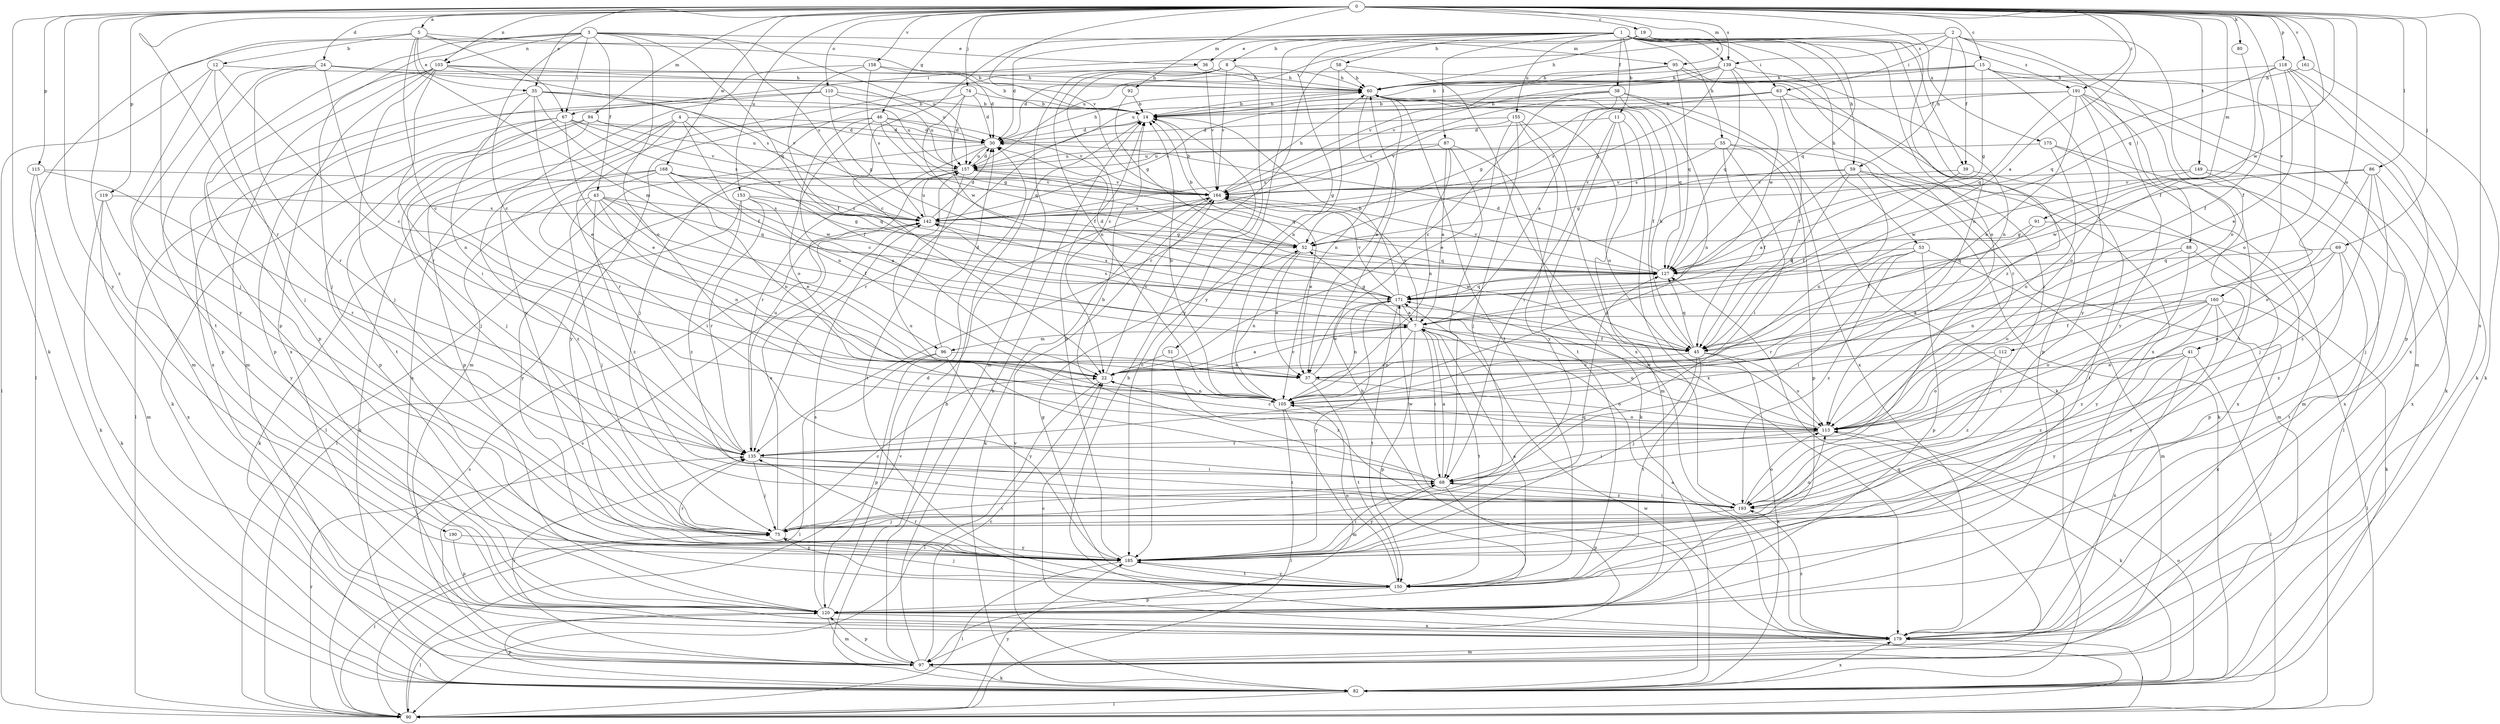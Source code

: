 strict digraph  {
0;
1;
2;
3;
4;
5;
7;
8;
11;
12;
14;
15;
19;
22;
24;
30;
35;
36;
37;
38;
39;
41;
43;
45;
46;
51;
52;
53;
55;
58;
59;
60;
63;
67;
68;
69;
74;
75;
80;
82;
86;
87;
88;
90;
91;
92;
94;
95;
96;
97;
103;
105;
110;
112;
113;
115;
118;
119;
120;
127;
135;
139;
142;
149;
150;
153;
155;
157;
158;
160;
161;
164;
168;
171;
175;
179;
185;
190;
191;
193;
0 -> 5  [label=a];
0 -> 7  [label=a];
0 -> 15  [label=c];
0 -> 19  [label=c];
0 -> 24  [label=d];
0 -> 35  [label=e];
0 -> 46  [label=g];
0 -> 69  [label=j];
0 -> 74  [label=j];
0 -> 80  [label=k];
0 -> 82  [label=k];
0 -> 86  [label=l];
0 -> 91  [label=m];
0 -> 92  [label=m];
0 -> 94  [label=m];
0 -> 95  [label=m];
0 -> 103  [label=n];
0 -> 110  [label=o];
0 -> 112  [label=o];
0 -> 115  [label=p];
0 -> 118  [label=p];
0 -> 119  [label=p];
0 -> 127  [label=q];
0 -> 135  [label=r];
0 -> 139  [label=s];
0 -> 149  [label=t];
0 -> 153  [label=u];
0 -> 158  [label=v];
0 -> 160  [label=v];
0 -> 161  [label=v];
0 -> 164  [label=v];
0 -> 168  [label=w];
0 -> 171  [label=w];
0 -> 175  [label=x];
0 -> 179  [label=x];
0 -> 185  [label=y];
0 -> 190  [label=z];
0 -> 191  [label=z];
1 -> 8  [label=b];
1 -> 11  [label=b];
1 -> 22  [label=c];
1 -> 30  [label=d];
1 -> 38  [label=f];
1 -> 39  [label=f];
1 -> 51  [label=g];
1 -> 53  [label=h];
1 -> 55  [label=h];
1 -> 58  [label=h];
1 -> 59  [label=h];
1 -> 63  [label=i];
1 -> 87  [label=l];
1 -> 113  [label=o];
1 -> 139  [label=s];
1 -> 155  [label=u];
1 -> 185  [label=y];
1 -> 191  [label=z];
1 -> 193  [label=z];
2 -> 39  [label=f];
2 -> 41  [label=f];
2 -> 59  [label=h];
2 -> 63  [label=i];
2 -> 67  [label=i];
2 -> 88  [label=l];
2 -> 113  [label=o];
2 -> 139  [label=s];
3 -> 22  [label=c];
3 -> 43  [label=f];
3 -> 67  [label=i];
3 -> 75  [label=j];
3 -> 90  [label=l];
3 -> 95  [label=m];
3 -> 103  [label=n];
3 -> 113  [label=o];
3 -> 120  [label=p];
3 -> 127  [label=q];
3 -> 142  [label=s];
3 -> 157  [label=u];
4 -> 30  [label=d];
4 -> 45  [label=f];
4 -> 105  [label=n];
4 -> 120  [label=p];
4 -> 135  [label=r];
4 -> 179  [label=x];
5 -> 12  [label=b];
5 -> 14  [label=b];
5 -> 22  [label=c];
5 -> 35  [label=e];
5 -> 36  [label=e];
5 -> 67  [label=i];
5 -> 75  [label=j];
5 -> 96  [label=m];
7 -> 22  [label=c];
7 -> 45  [label=f];
7 -> 52  [label=g];
7 -> 68  [label=i];
7 -> 96  [label=m];
7 -> 105  [label=n];
7 -> 113  [label=o];
7 -> 120  [label=p];
7 -> 142  [label=s];
7 -> 150  [label=t];
7 -> 164  [label=v];
8 -> 22  [label=c];
8 -> 60  [label=h];
8 -> 97  [label=m];
8 -> 105  [label=n];
8 -> 164  [label=v];
8 -> 185  [label=y];
11 -> 30  [label=d];
11 -> 68  [label=i];
11 -> 97  [label=m];
11 -> 150  [label=t];
11 -> 179  [label=x];
12 -> 60  [label=h];
12 -> 75  [label=j];
12 -> 90  [label=l];
12 -> 97  [label=m];
12 -> 135  [label=r];
14 -> 30  [label=d];
14 -> 60  [label=h];
14 -> 135  [label=r];
15 -> 14  [label=b];
15 -> 52  [label=g];
15 -> 60  [label=h];
15 -> 82  [label=k];
15 -> 97  [label=m];
15 -> 164  [label=v];
15 -> 185  [label=y];
19 -> 36  [label=e];
19 -> 60  [label=h];
19 -> 105  [label=n];
19 -> 127  [label=q];
19 -> 157  [label=u];
22 -> 7  [label=a];
22 -> 90  [label=l];
22 -> 105  [label=n];
22 -> 164  [label=v];
24 -> 22  [label=c];
24 -> 60  [label=h];
24 -> 135  [label=r];
24 -> 150  [label=t];
24 -> 157  [label=u];
24 -> 185  [label=y];
30 -> 60  [label=h];
30 -> 90  [label=l];
30 -> 135  [label=r];
30 -> 157  [label=u];
35 -> 14  [label=b];
35 -> 37  [label=e];
35 -> 45  [label=f];
35 -> 105  [label=n];
35 -> 120  [label=p];
35 -> 157  [label=u];
35 -> 164  [label=v];
36 -> 60  [label=h];
36 -> 97  [label=m];
36 -> 164  [label=v];
37 -> 113  [label=o];
37 -> 150  [label=t];
37 -> 171  [label=w];
38 -> 7  [label=a];
38 -> 14  [label=b];
38 -> 22  [label=c];
38 -> 82  [label=k];
38 -> 105  [label=n];
38 -> 142  [label=s];
38 -> 179  [label=x];
39 -> 45  [label=f];
39 -> 150  [label=t];
39 -> 164  [label=v];
41 -> 37  [label=e];
41 -> 90  [label=l];
41 -> 179  [label=x];
41 -> 185  [label=y];
41 -> 193  [label=z];
43 -> 37  [label=e];
43 -> 45  [label=f];
43 -> 75  [label=j];
43 -> 82  [label=k];
43 -> 105  [label=n];
43 -> 127  [label=q];
43 -> 142  [label=s];
43 -> 193  [label=z];
45 -> 22  [label=c];
45 -> 60  [label=h];
45 -> 75  [label=j];
45 -> 82  [label=k];
45 -> 113  [label=o];
45 -> 127  [label=q];
45 -> 150  [label=t];
46 -> 22  [label=c];
46 -> 30  [label=d];
46 -> 52  [label=g];
46 -> 113  [label=o];
46 -> 127  [label=q];
46 -> 164  [label=v];
46 -> 185  [label=y];
51 -> 22  [label=c];
51 -> 193  [label=z];
52 -> 14  [label=b];
52 -> 37  [label=e];
52 -> 105  [label=n];
52 -> 127  [label=q];
53 -> 68  [label=i];
53 -> 97  [label=m];
53 -> 120  [label=p];
53 -> 127  [label=q];
53 -> 135  [label=r];
53 -> 193  [label=z];
55 -> 45  [label=f];
55 -> 68  [label=i];
55 -> 82  [label=k];
55 -> 120  [label=p];
55 -> 142  [label=s];
55 -> 157  [label=u];
58 -> 60  [label=h];
58 -> 105  [label=n];
58 -> 135  [label=r];
58 -> 179  [label=x];
59 -> 7  [label=a];
59 -> 45  [label=f];
59 -> 52  [label=g];
59 -> 97  [label=m];
59 -> 105  [label=n];
59 -> 164  [label=v];
59 -> 179  [label=x];
60 -> 14  [label=b];
60 -> 37  [label=e];
60 -> 45  [label=f];
60 -> 105  [label=n];
60 -> 113  [label=o];
60 -> 127  [label=q];
60 -> 150  [label=t];
63 -> 14  [label=b];
63 -> 45  [label=f];
63 -> 52  [label=g];
63 -> 120  [label=p];
63 -> 135  [label=r];
63 -> 142  [label=s];
67 -> 30  [label=d];
67 -> 37  [label=e];
67 -> 75  [label=j];
67 -> 82  [label=k];
67 -> 90  [label=l];
67 -> 142  [label=s];
67 -> 164  [label=v];
68 -> 7  [label=a];
68 -> 14  [label=b];
68 -> 120  [label=p];
68 -> 157  [label=u];
68 -> 185  [label=y];
68 -> 193  [label=z];
69 -> 105  [label=n];
69 -> 113  [label=o];
69 -> 127  [label=q];
69 -> 150  [label=t];
69 -> 193  [label=z];
74 -> 14  [label=b];
74 -> 30  [label=d];
74 -> 45  [label=f];
74 -> 75  [label=j];
74 -> 171  [label=w];
75 -> 22  [label=c];
75 -> 68  [label=i];
75 -> 113  [label=o];
75 -> 142  [label=s];
75 -> 185  [label=y];
80 -> 45  [label=f];
82 -> 14  [label=b];
82 -> 60  [label=h];
82 -> 90  [label=l];
82 -> 113  [label=o];
82 -> 120  [label=p];
82 -> 164  [label=v];
82 -> 179  [label=x];
86 -> 75  [label=j];
86 -> 113  [label=o];
86 -> 164  [label=v];
86 -> 171  [label=w];
86 -> 179  [label=x];
86 -> 193  [label=z];
87 -> 7  [label=a];
87 -> 68  [label=i];
87 -> 82  [label=k];
87 -> 105  [label=n];
87 -> 142  [label=s];
87 -> 157  [label=u];
88 -> 82  [label=k];
88 -> 113  [label=o];
88 -> 127  [label=q];
88 -> 185  [label=y];
90 -> 75  [label=j];
90 -> 135  [label=r];
90 -> 142  [label=s];
90 -> 164  [label=v];
90 -> 171  [label=w];
90 -> 185  [label=y];
91 -> 45  [label=f];
91 -> 52  [label=g];
91 -> 120  [label=p];
92 -> 14  [label=b];
92 -> 52  [label=g];
94 -> 30  [label=d];
94 -> 75  [label=j];
94 -> 120  [label=p];
94 -> 150  [label=t];
94 -> 157  [label=u];
95 -> 60  [label=h];
95 -> 127  [label=q];
95 -> 164  [label=v];
95 -> 179  [label=x];
95 -> 193  [label=z];
96 -> 30  [label=d];
96 -> 37  [label=e];
96 -> 90  [label=l];
96 -> 120  [label=p];
96 -> 185  [label=y];
97 -> 14  [label=b];
97 -> 22  [label=c];
97 -> 82  [label=k];
97 -> 120  [label=p];
97 -> 127  [label=q];
97 -> 135  [label=r];
97 -> 142  [label=s];
103 -> 14  [label=b];
103 -> 60  [label=h];
103 -> 68  [label=i];
103 -> 75  [label=j];
103 -> 97  [label=m];
103 -> 120  [label=p];
103 -> 142  [label=s];
103 -> 179  [label=x];
105 -> 14  [label=b];
105 -> 90  [label=l];
105 -> 97  [label=m];
105 -> 113  [label=o];
110 -> 14  [label=b];
110 -> 52  [label=g];
110 -> 120  [label=p];
110 -> 157  [label=u];
110 -> 179  [label=x];
112 -> 22  [label=c];
112 -> 113  [label=o];
112 -> 193  [label=z];
113 -> 22  [label=c];
113 -> 68  [label=i];
113 -> 82  [label=k];
113 -> 135  [label=r];
113 -> 171  [label=w];
115 -> 82  [label=k];
115 -> 97  [label=m];
115 -> 135  [label=r];
115 -> 164  [label=v];
118 -> 37  [label=e];
118 -> 45  [label=f];
118 -> 60  [label=h];
118 -> 113  [label=o];
118 -> 120  [label=p];
118 -> 127  [label=q];
118 -> 179  [label=x];
119 -> 82  [label=k];
119 -> 142  [label=s];
119 -> 179  [label=x];
119 -> 185  [label=y];
120 -> 30  [label=d];
120 -> 90  [label=l];
120 -> 97  [label=m];
120 -> 142  [label=s];
120 -> 179  [label=x];
127 -> 30  [label=d];
127 -> 164  [label=v];
127 -> 171  [label=w];
135 -> 68  [label=i];
135 -> 75  [label=j];
135 -> 157  [label=u];
135 -> 193  [label=z];
139 -> 30  [label=d];
139 -> 52  [label=g];
139 -> 60  [label=h];
139 -> 105  [label=n];
139 -> 127  [label=q];
139 -> 157  [label=u];
139 -> 171  [label=w];
142 -> 30  [label=d];
142 -> 52  [label=g];
142 -> 157  [label=u];
149 -> 75  [label=j];
149 -> 164  [label=v];
149 -> 171  [label=w];
149 -> 179  [label=x];
150 -> 7  [label=a];
150 -> 52  [label=g];
150 -> 75  [label=j];
150 -> 105  [label=n];
150 -> 120  [label=p];
150 -> 135  [label=r];
150 -> 185  [label=y];
153 -> 7  [label=a];
153 -> 52  [label=g];
153 -> 135  [label=r];
153 -> 142  [label=s];
153 -> 185  [label=y];
153 -> 193  [label=z];
155 -> 30  [label=d];
155 -> 37  [label=e];
155 -> 75  [label=j];
155 -> 164  [label=v];
155 -> 185  [label=y];
155 -> 193  [label=z];
157 -> 30  [label=d];
157 -> 90  [label=l];
157 -> 127  [label=q];
157 -> 150  [label=t];
157 -> 164  [label=v];
158 -> 30  [label=d];
158 -> 45  [label=f];
158 -> 60  [label=h];
158 -> 142  [label=s];
158 -> 185  [label=y];
160 -> 7  [label=a];
160 -> 45  [label=f];
160 -> 68  [label=i];
160 -> 90  [label=l];
160 -> 113  [label=o];
160 -> 179  [label=x];
160 -> 185  [label=y];
160 -> 193  [label=z];
161 -> 60  [label=h];
161 -> 82  [label=k];
164 -> 14  [label=b];
164 -> 37  [label=e];
164 -> 60  [label=h];
164 -> 82  [label=k];
164 -> 142  [label=s];
168 -> 68  [label=i];
168 -> 82  [label=k];
168 -> 105  [label=n];
168 -> 127  [label=q];
168 -> 164  [label=v];
168 -> 171  [label=w];
168 -> 193  [label=z];
171 -> 7  [label=a];
171 -> 14  [label=b];
171 -> 30  [label=d];
171 -> 105  [label=n];
171 -> 127  [label=q];
171 -> 142  [label=s];
171 -> 150  [label=t];
171 -> 164  [label=v];
171 -> 185  [label=y];
175 -> 90  [label=l];
175 -> 97  [label=m];
175 -> 113  [label=o];
175 -> 157  [label=u];
179 -> 7  [label=a];
179 -> 14  [label=b];
179 -> 22  [label=c];
179 -> 90  [label=l];
179 -> 97  [label=m];
179 -> 193  [label=z];
185 -> 14  [label=b];
185 -> 68  [label=i];
185 -> 90  [label=l];
185 -> 127  [label=q];
185 -> 135  [label=r];
185 -> 150  [label=t];
190 -> 120  [label=p];
190 -> 185  [label=y];
191 -> 14  [label=b];
191 -> 37  [label=e];
191 -> 82  [label=k];
191 -> 113  [label=o];
191 -> 127  [label=q];
191 -> 142  [label=s];
191 -> 150  [label=t];
191 -> 185  [label=y];
193 -> 68  [label=i];
193 -> 75  [label=j];
193 -> 113  [label=o];
193 -> 171  [label=w];
}
